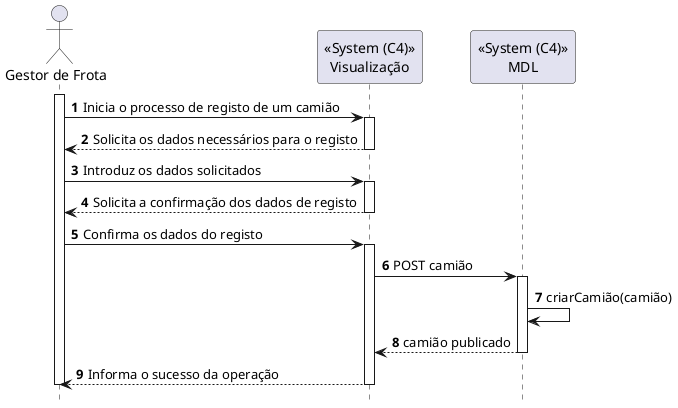 @startuml
autonumber
hide footbox

actor "Gestor de Frota" as gf
participant "<<System (C4)>>\nVisualização" as SYSTEM
participant "<<System (C4)>>\nMDL" as SYSTEM2

activate gf
gf -> SYSTEM:  Inicia o processo de registo de um camião
activate SYSTEM
SYSTEM --> gf: Solicita os dados necessários para o registo
deactivate SYSTEM
gf -> SYSTEM : Introduz os dados solicitados
activate SYSTEM 
SYSTEM --> gf: Solicita a confirmação dos dados de registo
deactivate SYSTEM
gf -> SYSTEM : Confirma os dados do registo
activate SYSTEM 
SYSTEM -> SYSTEM2 : POST camião
activate SYSTEM2
SYSTEM2 -> SYSTEM2 : criarCamião(camião)
SYSTEM2 --> SYSTEM : camião publicado 
deactivate SYSTEM2
SYSTEM --> gf: Informa o sucesso da operação
deactivate SYSTEM
deactivate gf

@enduml
